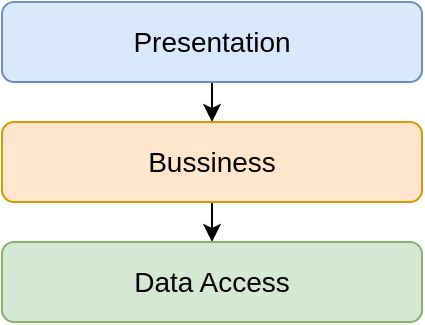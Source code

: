 <mxfile version="14.6.13" type="device"><diagram name="Page-1" id="38b20595-45e3-9b7f-d5ca-b57f44c5b66d"><mxGraphModel dx="474" dy="274" grid="1" gridSize="10" guides="1" tooltips="1" connect="1" arrows="1" fold="1" page="1" pageScale="1" pageWidth="1100" pageHeight="850" background="#ffffff" math="0" shadow="0"><root><mxCell id="0"/><mxCell id="1" parent="0"/><mxCell id="tGiYTEheBGXku52xltJX-22" style="edgeStyle=orthogonalEdgeStyle;rounded=0;orthogonalLoop=1;jettySize=auto;html=1;exitX=0.5;exitY=1;exitDx=0;exitDy=0;entryX=0.5;entryY=0;entryDx=0;entryDy=0;" edge="1" parent="1" source="tGiYTEheBGXku52xltJX-14" target="tGiYTEheBGXku52xltJX-15"><mxGeometry relative="1" as="geometry"/></mxCell><mxCell id="tGiYTEheBGXku52xltJX-14" value="&lt;font style=&quot;font-size: 14px&quot;&gt;Presentation&lt;/font&gt;" style="rounded=1;whiteSpace=wrap;html=1;fillColor=#dae8fc;strokeColor=#6c8ebf;" vertex="1" parent="1"><mxGeometry x="10" y="10" width="210" height="40" as="geometry"/></mxCell><mxCell id="tGiYTEheBGXku52xltJX-21" style="edgeStyle=orthogonalEdgeStyle;orthogonalLoop=1;jettySize=auto;html=1;exitX=0.5;exitY=1;exitDx=0;exitDy=0;entryX=0.5;entryY=0;entryDx=0;entryDy=0;rounded=1;shadow=0;" edge="1" parent="1" source="tGiYTEheBGXku52xltJX-15" target="tGiYTEheBGXku52xltJX-16"><mxGeometry relative="1" as="geometry"/></mxCell><mxCell id="tGiYTEheBGXku52xltJX-15" value="&lt;font style=&quot;font-size: 14px&quot;&gt;Bussiness&lt;/font&gt;" style="rounded=1;whiteSpace=wrap;html=1;fillColor=#ffe6cc;strokeColor=#d79b00;" vertex="1" parent="1"><mxGeometry x="10" y="70" width="210" height="40" as="geometry"/></mxCell><mxCell id="tGiYTEheBGXku52xltJX-16" value="&lt;font style=&quot;font-size: 14px&quot;&gt;Data Access&lt;/font&gt;" style="rounded=1;whiteSpace=wrap;html=1;fillColor=#d5e8d4;strokeColor=#82b366;" vertex="1" parent="1"><mxGeometry x="10" y="130" width="210" height="40" as="geometry"/></mxCell></root></mxGraphModel></diagram></mxfile>